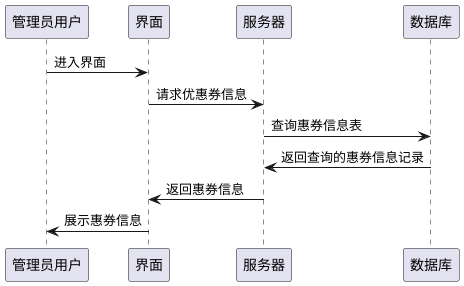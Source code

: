 @startuml
skinparam responseMessageBelowArrow true
管理员用户 -> 界面 : 进入界面
界面 -> 服务器 : 请求优惠券信息
服务器 -> 数据库 : 查询惠券信息表
数据库 -> 服务器 : 返回查询的惠券信息记录
服务器 -> 界面 : 返回惠券信息
界面 -> 管理员用户 : 展示惠券信息
@enduml
